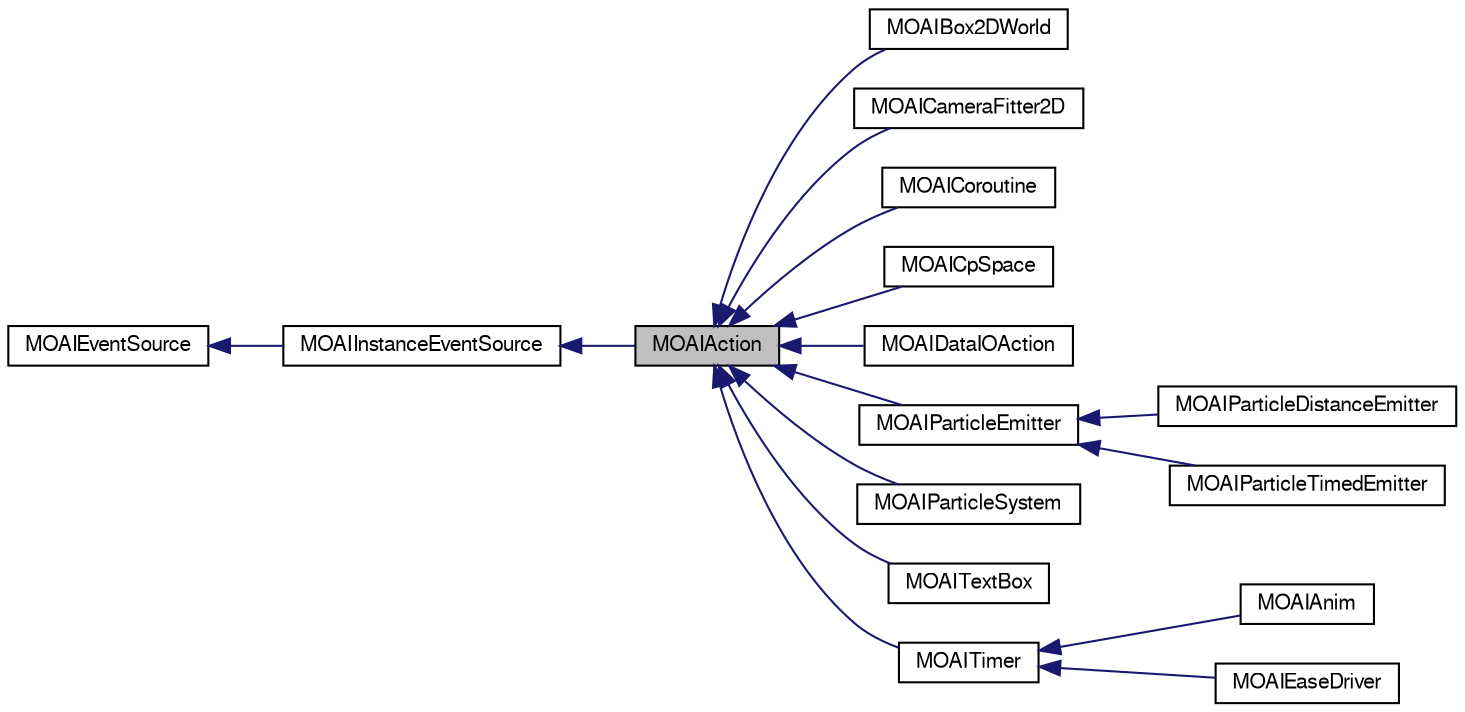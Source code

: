 digraph G
{
  edge [fontname="FreeSans",fontsize="10",labelfontname="FreeSans",labelfontsize="10"];
  node [fontname="FreeSans",fontsize="10",shape=record];
  rankdir=LR;
  Node1 [label="MOAIAction",height=0.2,width=0.4,color="black", fillcolor="grey75", style="filled" fontcolor="black"];
  Node2 -> Node1 [dir=back,color="midnightblue",fontsize="10",style="solid",fontname="FreeSans"];
  Node2 [label="MOAIInstanceEventSource",height=0.2,width=0.4,color="black", fillcolor="white", style="filled",URL="$class_m_o_a_i_instance_event_source.html",tooltip="Derivation of MOAIEventSource for non-global lua objects."];
  Node3 -> Node2 [dir=back,color="midnightblue",fontsize="10",style="solid",fontname="FreeSans"];
  Node3 [label="MOAIEventSource",height=0.2,width=0.4,color="black", fillcolor="white", style="filled",URL="$class_m_o_a_i_event_source.html",tooltip="Base class for all Lua-bound Moai objects that emit events and have an event table."];
  Node1 -> Node4 [dir=back,color="midnightblue",fontsize="10",style="solid",fontname="FreeSans"];
  Node4 [label="MOAIBox2DWorld",height=0.2,width=0.4,color="black", fillcolor="white", style="filled",URL="$class_m_o_a_i_box2_d_world.html",tooltip="Box2D world.   	&lt;table cellpadding=&quot;8&quot;&gt;&lt;tr&gt; &lt;td vertical-align=&quot;top&quo..."];
  Node1 -> Node5 [dir=back,color="midnightblue",fontsize="10",style="solid",fontname="FreeSans"];
  Node5 [label="MOAICameraFitter2D",height=0.2,width=0.4,color="black", fillcolor="white", style="filled",URL="$class_m_o_a_i_camera_fitter2_d.html",tooltip="Action to dynamically fit a camera transform to a set of targets given a viewport and world space con..."];
  Node1 -> Node6 [dir=back,color="midnightblue",fontsize="10",style="solid",fontname="FreeSans"];
  Node6 [label="MOAICoroutine",height=0.2,width=0.4,color="black", fillcolor="white", style="filled",URL="$class_m_o_a_i_coroutine.html",tooltip="Binds a Lua coroutine to a MOAIAction."];
  Node1 -> Node7 [dir=back,color="midnightblue",fontsize="10",style="solid",fontname="FreeSans"];
  Node7 [label="MOAICpSpace",height=0.2,width=0.4,color="black", fillcolor="white", style="filled",URL="$class_m_o_a_i_cp_space.html",tooltip="Chipmunk Space.   	&lt;table cellpadding=&quot;8&quot;&gt;&lt;tr&gt; &lt;td vertical-align=&quot;top&..."];
  Node1 -> Node8 [dir=back,color="midnightblue",fontsize="10",style="solid",fontname="FreeSans"];
  Node8 [label="MOAIDataIOAction",height=0.2,width=0.4,color="black", fillcolor="white", style="filled",URL="$class_m_o_a_i_data_i_o_action.html",tooltip="Action for asynchronously loading and saving data."];
  Node1 -> Node9 [dir=back,color="midnightblue",fontsize="10",style="solid",fontname="FreeSans"];
  Node9 [label="MOAIParticleEmitter",height=0.2,width=0.4,color="black", fillcolor="white", style="filled",URL="$class_m_o_a_i_particle_emitter.html",tooltip="Particle emitter."];
  Node9 -> Node10 [dir=back,color="midnightblue",fontsize="10",style="solid",fontname="FreeSans"];
  Node10 [label="MOAIParticleDistanceEmitter",height=0.2,width=0.4,color="black", fillcolor="white", style="filled",URL="$class_m_o_a_i_particle_distance_emitter.html",tooltip="Particle emitter."];
  Node9 -> Node11 [dir=back,color="midnightblue",fontsize="10",style="solid",fontname="FreeSans"];
  Node11 [label="MOAIParticleTimedEmitter",height=0.2,width=0.4,color="black", fillcolor="white", style="filled",URL="$class_m_o_a_i_particle_timed_emitter.html",tooltip="Particle emitter."];
  Node1 -> Node12 [dir=back,color="midnightblue",fontsize="10",style="solid",fontname="FreeSans"];
  Node12 [label="MOAIParticleSystem",height=0.2,width=0.4,color="black", fillcolor="white", style="filled",URL="$class_m_o_a_i_particle_system.html",tooltip="Particle system."];
  Node1 -> Node13 [dir=back,color="midnightblue",fontsize="10",style="solid",fontname="FreeSans"];
  Node13 [label="MOAITextBox",height=0.2,width=0.4,color="black", fillcolor="white", style="filled",URL="$class_m_o_a_i_text_box.html"];
  Node1 -> Node14 [dir=back,color="midnightblue",fontsize="10",style="solid",fontname="FreeSans"];
  Node14 [label="MOAITimer",height=0.2,width=0.4,color="black", fillcolor="white", style="filled",URL="$class_m_o_a_i_timer.html",tooltip="Timer class for driving curves and animations.   	&lt;table cellpadding=&quot;8&quot;&gt;&lt;tr&gt; &..."];
  Node14 -> Node15 [dir=back,color="midnightblue",fontsize="10",style="solid",fontname="FreeSans"];
  Node15 [label="MOAIAnim",height=0.2,width=0.4,color="black", fillcolor="white", style="filled",URL="$class_m_o_a_i_anim.html",tooltip="Bind anim curves to nodes and provides timer controls for anim playback."];
  Node14 -> Node16 [dir=back,color="midnightblue",fontsize="10",style="solid",fontname="FreeSans"];
  Node16 [label="MOAIEaseDriver",height=0.2,width=0.4,color="black", fillcolor="white", style="filled",URL="$class_m_o_a_i_ease_driver.html",tooltip="Action that applies simple ease curves to node attributes."];
}
